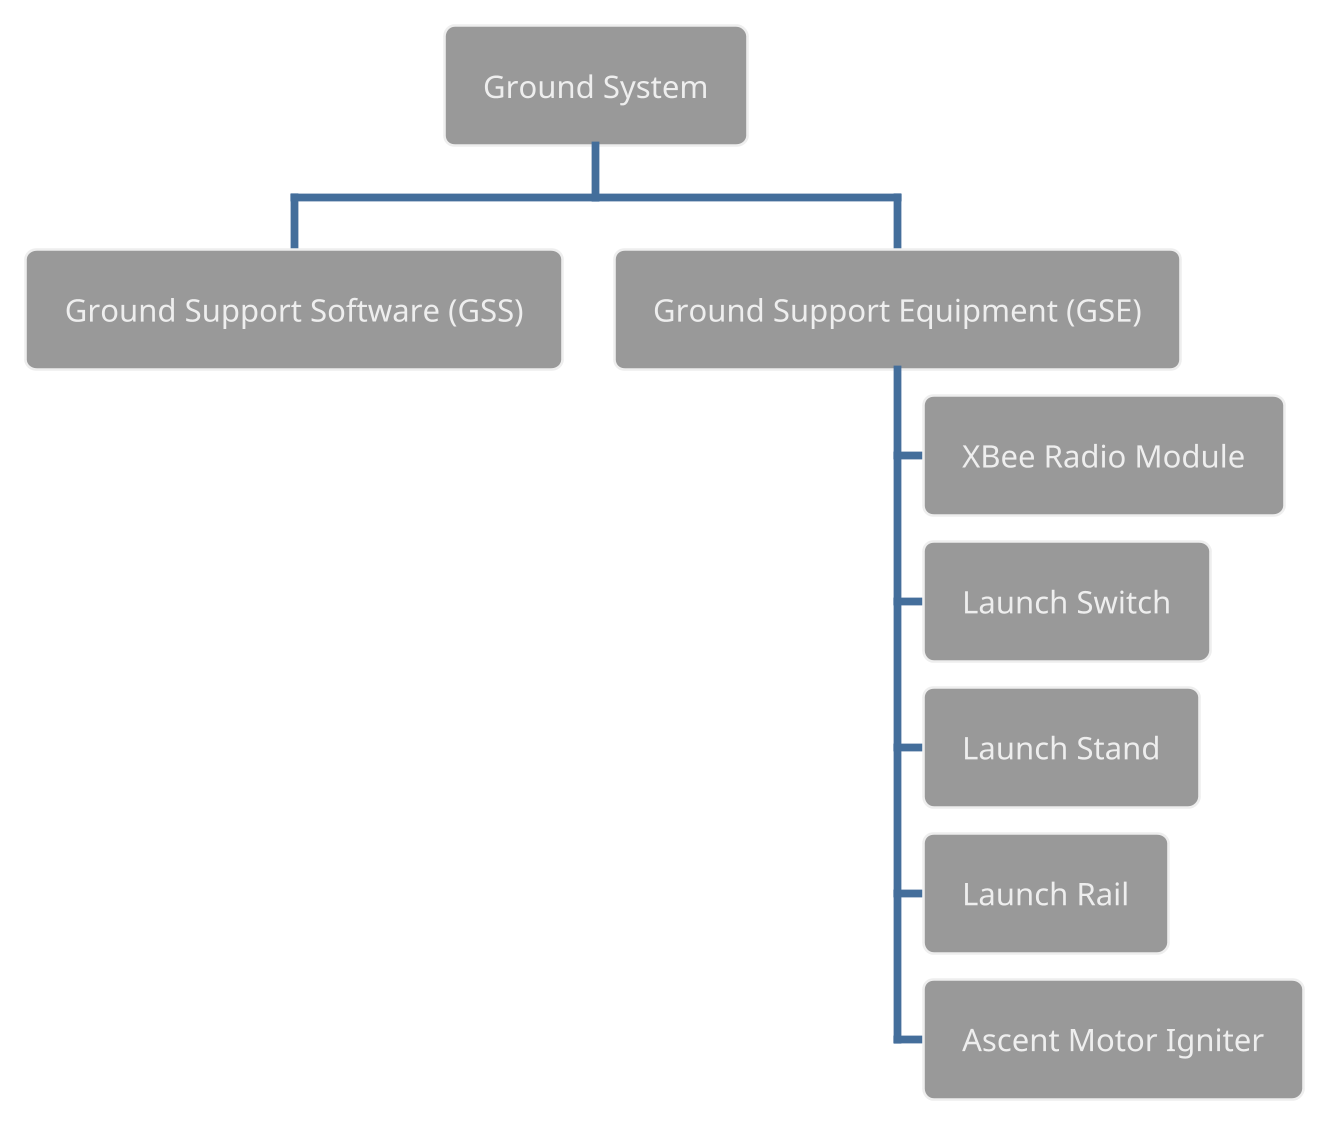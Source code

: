 @startwbs gse_hierarchy
scale 1920*1080
!theme spacelab

* Ground System

** Ground Support Software (GSS)

** Ground Support Equipment (GSE)
*** XBee Radio Module
*** Launch Switch
*** Launch Stand
*** Launch Rail
*** Ascent Motor Igniter

@endwbs